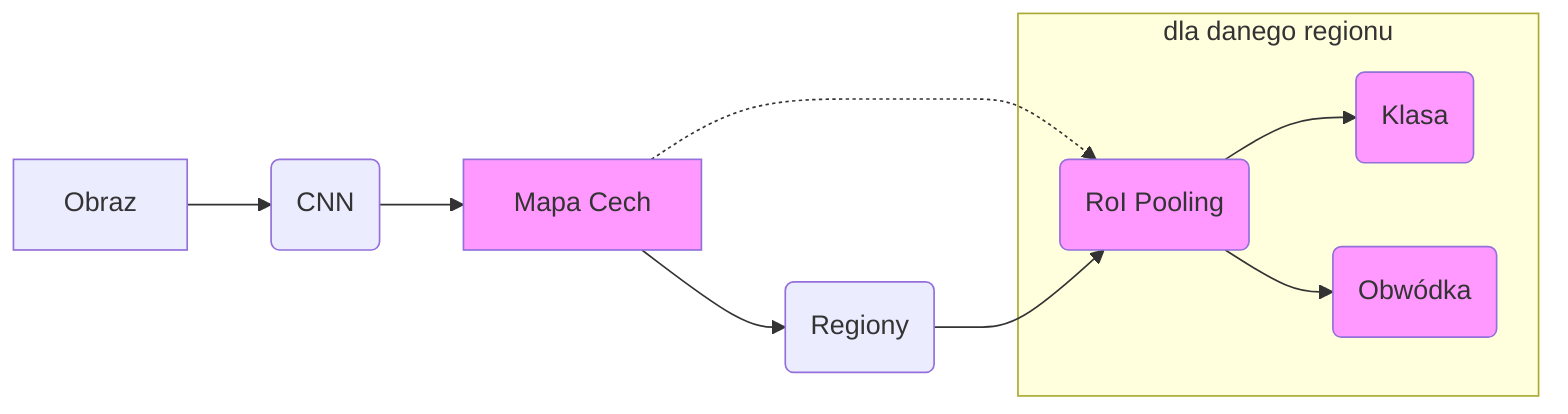 graph LR

%% ...::: NODES :::...

input[Obraz]
cnn(CNN)
feature_map[Mapa Cech]
rpn(Regiony)
roi(RoI Pooling)

clas(Klasa)
bounding_box(Obwódka)

%% ...::: STYLING :::...

%% style input fill:#bddaff,stroke:#4294ff
style roi fill:#f9f
style feature_map fill:#f9f
style clas fill:#f9f
style bounding_box fill:#f9f

%% ...::: FLOWS :::...

input-->cnn
cnn-->feature_map
feature_map-->rpn

feature_map-.->roi
rpn-->roi
subgraph dla danego regionu
  roi-->clas
  roi-->bounding_box
end
